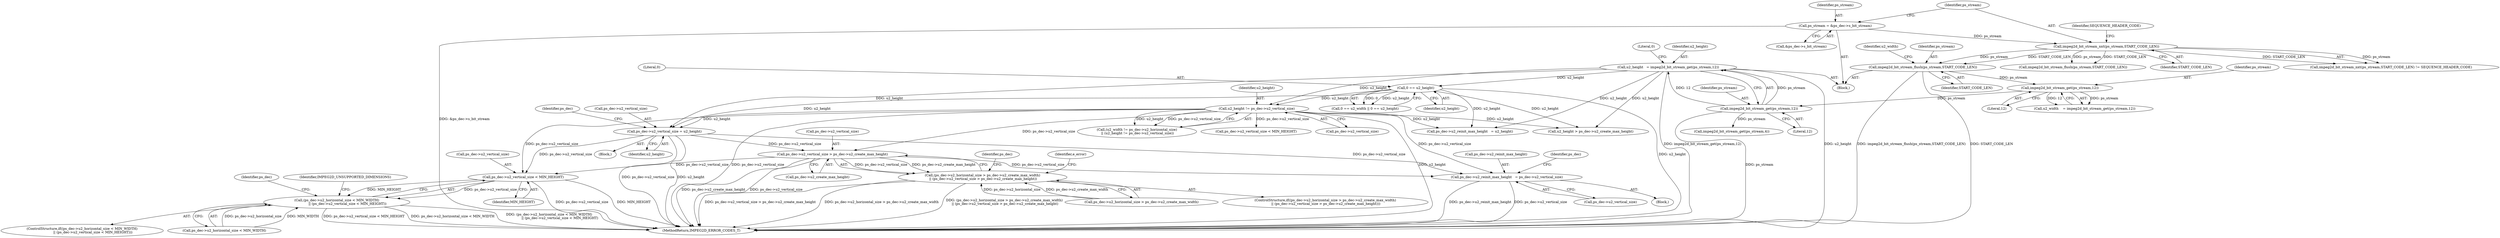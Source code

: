 digraph "0_Android_bef16671c891e16f25a7b174bc528eea109357be@API" {
"1000280" [label="(Call,ps_dec->u2_vertical_size > ps_dec->u2_create_max_height)"];
"1000183" [label="(Call,u2_height != ps_dec->u2_vertical_size)"];
"1000166" [label="(Call,0 == u2_height)"];
"1000156" [label="(Call,u2_height   = impeg2d_bit_stream_get(ps_stream,12))"];
"1000158" [label="(Call,impeg2d_bit_stream_get(ps_stream,12))"];
"1000153" [label="(Call,impeg2d_bit_stream_get(ps_stream,12))"];
"1000148" [label="(Call,impeg2d_bit_stream_flush(ps_stream,START_CODE_LEN))"];
"1000138" [label="(Call,impeg2d_bit_stream_nxt(ps_stream,START_CODE_LEN))"];
"1000128" [label="(Call,ps_stream = &ps_dec->s_bit_stream)"];
"1000201" [label="(Call,ps_dec->u2_vertical_size = u2_height)"];
"1000272" [label="(Call,(ps_dec->u2_horizontal_size > ps_dec->u2_create_max_width)\n || (ps_dec->u2_vertical_size > ps_dec->u2_create_max_height))"];
"1000292" [label="(Call,ps_dec->u2_reinit_max_height   = ps_dec->u2_vertical_size)"];
"1000315" [label="(Call,ps_dec->u2_vertical_size < MIN_HEIGHT)"];
"1000309" [label="(Call,(ps_dec->u2_horizontal_size < MIN_WIDTH)\n                    || (ps_dec->u2_vertical_size < MIN_HEIGHT))"];
"1000150" [label="(Identifier,START_CODE_LEN)"];
"1000312" [label="(Identifier,ps_dec)"];
"1000137" [label="(Call,impeg2d_bit_stream_nxt(ps_stream,START_CODE_LEN) != SEQUENCE_HEADER_CODE)"];
"1000227" [label="(Call,u2_height > ps_dec->u2_create_max_height)"];
"1000316" [label="(Call,ps_dec->u2_vertical_size)"];
"1000308" [label="(ControlStructure,if((ps_dec->u2_horizontal_size < MIN_WIDTH)\n                    || (ps_dec->u2_vertical_size < MIN_HEIGHT)))"];
"1000149" [label="(Identifier,ps_stream)"];
"1000141" [label="(Identifier,SEQUENCE_HEADER_CODE)"];
"1000151" [label="(Call,u2_width    = impeg2d_bit_stream_get(ps_stream,12))"];
"1000201" [label="(Call,ps_dec->u2_vertical_size = u2_height)"];
"1000162" [label="(Call,0 == u2_width || 0 == u2_height)"];
"1000126" [label="(Block,)"];
"1000167" [label="(Literal,0)"];
"1000160" [label="(Literal,12)"];
"1000153" [label="(Call,impeg2d_bit_stream_get(ps_stream,12))"];
"1000202" [label="(Call,ps_dec->u2_vertical_size)"];
"1000273" [label="(Call,ps_dec->u2_horizontal_size > ps_dec->u2_create_max_width)"];
"1000156" [label="(Call,u2_height   = impeg2d_bit_stream_get(ps_stream,12))"];
"1000129" [label="(Identifier,ps_stream)"];
"1000287" [label="(Block,)"];
"1000184" [label="(Identifier,u2_height)"];
"1000327" [label="(Call,impeg2d_bit_stream_get(ps_stream,4))"];
"1000164" [label="(Literal,0)"];
"1000152" [label="(Identifier,u2_width)"];
"1000309" [label="(Call,(ps_dec->u2_horizontal_size < MIN_WIDTH)\n                    || (ps_dec->u2_vertical_size < MIN_HEIGHT))"];
"1000177" [label="(Call,(u2_width != ps_dec->u2_horizontal_size)\n || (u2_height != ps_dec->u2_vertical_size))"];
"1000195" [label="(Block,)"];
"1000157" [label="(Identifier,u2_height)"];
"1000296" [label="(Call,ps_dec->u2_vertical_size)"];
"1000292" [label="(Call,ps_dec->u2_reinit_max_height   = ps_dec->u2_vertical_size)"];
"1000139" [label="(Identifier,ps_stream)"];
"1000275" [label="(Identifier,ps_dec)"];
"1000159" [label="(Identifier,ps_stream)"];
"1000257" [label="(Call,ps_dec->u2_vertical_size < MIN_HEIGHT)"];
"1000272" [label="(Call,(ps_dec->u2_horizontal_size > ps_dec->u2_create_max_width)\n || (ps_dec->u2_vertical_size > ps_dec->u2_create_max_height))"];
"1000284" [label="(Call,ps_dec->u2_create_max_height)"];
"1000143" [label="(Call,impeg2d_bit_stream_flush(ps_stream,START_CODE_LEN))"];
"1000310" [label="(Call,ps_dec->u2_horizontal_size < MIN_WIDTH)"];
"1000166" [label="(Call,0 == u2_height)"];
"1000293" [label="(Call,ps_dec->u2_reinit_max_height)"];
"1000148" [label="(Call,impeg2d_bit_stream_flush(ps_stream,START_CODE_LEN))"];
"1000155" [label="(Literal,12)"];
"1000183" [label="(Call,u2_height != ps_dec->u2_vertical_size)"];
"1000437" [label="(MethodReturn,IMPEG2D_ERROR_CODES_T)"];
"1000158" [label="(Call,impeg2d_bit_stream_get(ps_stream,12))"];
"1000138" [label="(Call,impeg2d_bit_stream_nxt(ps_stream,START_CODE_LEN))"];
"1000128" [label="(Call,ps_stream = &ps_dec->s_bit_stream)"];
"1000301" [label="(Identifier,ps_dec)"];
"1000319" [label="(Identifier,MIN_HEIGHT)"];
"1000271" [label="(ControlStructure,if((ps_dec->u2_horizontal_size > ps_dec->u2_create_max_width)\n || (ps_dec->u2_vertical_size > ps_dec->u2_create_max_height)))"];
"1000237" [label="(Call,ps_dec->u2_reinit_max_height   = u2_height)"];
"1000322" [label="(Identifier,IMPEG2D_UNSUPPORTED_DIMENSIONS)"];
"1000315" [label="(Call,ps_dec->u2_vertical_size < MIN_HEIGHT)"];
"1000154" [label="(Identifier,ps_stream)"];
"1000140" [label="(Identifier,START_CODE_LEN)"];
"1000205" [label="(Identifier,u2_height)"];
"1000280" [label="(Call,ps_dec->u2_vertical_size > ps_dec->u2_create_max_height)"];
"1000281" [label="(Call,ps_dec->u2_vertical_size)"];
"1000290" [label="(Identifier,e_error)"];
"1000325" [label="(Identifier,ps_dec)"];
"1000168" [label="(Identifier,u2_height)"];
"1000185" [label="(Call,ps_dec->u2_vertical_size)"];
"1000130" [label="(Call,&ps_dec->s_bit_stream)"];
"1000280" -> "1000272"  [label="AST: "];
"1000280" -> "1000284"  [label="CFG: "];
"1000281" -> "1000280"  [label="AST: "];
"1000284" -> "1000280"  [label="AST: "];
"1000272" -> "1000280"  [label="CFG: "];
"1000280" -> "1000437"  [label="DDG: ps_dec->u2_create_max_height"];
"1000280" -> "1000437"  [label="DDG: ps_dec->u2_vertical_size"];
"1000280" -> "1000272"  [label="DDG: ps_dec->u2_vertical_size"];
"1000280" -> "1000272"  [label="DDG: ps_dec->u2_create_max_height"];
"1000183" -> "1000280"  [label="DDG: ps_dec->u2_vertical_size"];
"1000201" -> "1000280"  [label="DDG: ps_dec->u2_vertical_size"];
"1000280" -> "1000292"  [label="DDG: ps_dec->u2_vertical_size"];
"1000280" -> "1000315"  [label="DDG: ps_dec->u2_vertical_size"];
"1000183" -> "1000177"  [label="AST: "];
"1000183" -> "1000185"  [label="CFG: "];
"1000184" -> "1000183"  [label="AST: "];
"1000185" -> "1000183"  [label="AST: "];
"1000177" -> "1000183"  [label="CFG: "];
"1000183" -> "1000437"  [label="DDG: ps_dec->u2_vertical_size"];
"1000183" -> "1000437"  [label="DDG: u2_height"];
"1000183" -> "1000177"  [label="DDG: u2_height"];
"1000183" -> "1000177"  [label="DDG: ps_dec->u2_vertical_size"];
"1000166" -> "1000183"  [label="DDG: u2_height"];
"1000156" -> "1000183"  [label="DDG: u2_height"];
"1000183" -> "1000201"  [label="DDG: u2_height"];
"1000183" -> "1000227"  [label="DDG: u2_height"];
"1000183" -> "1000237"  [label="DDG: u2_height"];
"1000183" -> "1000257"  [label="DDG: ps_dec->u2_vertical_size"];
"1000183" -> "1000292"  [label="DDG: ps_dec->u2_vertical_size"];
"1000183" -> "1000315"  [label="DDG: ps_dec->u2_vertical_size"];
"1000166" -> "1000162"  [label="AST: "];
"1000166" -> "1000168"  [label="CFG: "];
"1000167" -> "1000166"  [label="AST: "];
"1000168" -> "1000166"  [label="AST: "];
"1000162" -> "1000166"  [label="CFG: "];
"1000166" -> "1000437"  [label="DDG: u2_height"];
"1000166" -> "1000162"  [label="DDG: 0"];
"1000166" -> "1000162"  [label="DDG: u2_height"];
"1000156" -> "1000166"  [label="DDG: u2_height"];
"1000166" -> "1000201"  [label="DDG: u2_height"];
"1000166" -> "1000227"  [label="DDG: u2_height"];
"1000166" -> "1000237"  [label="DDG: u2_height"];
"1000156" -> "1000126"  [label="AST: "];
"1000156" -> "1000158"  [label="CFG: "];
"1000157" -> "1000156"  [label="AST: "];
"1000158" -> "1000156"  [label="AST: "];
"1000164" -> "1000156"  [label="CFG: "];
"1000156" -> "1000437"  [label="DDG: u2_height"];
"1000156" -> "1000437"  [label="DDG: impeg2d_bit_stream_get(ps_stream,12)"];
"1000158" -> "1000156"  [label="DDG: ps_stream"];
"1000158" -> "1000156"  [label="DDG: 12"];
"1000156" -> "1000201"  [label="DDG: u2_height"];
"1000156" -> "1000227"  [label="DDG: u2_height"];
"1000156" -> "1000237"  [label="DDG: u2_height"];
"1000158" -> "1000160"  [label="CFG: "];
"1000159" -> "1000158"  [label="AST: "];
"1000160" -> "1000158"  [label="AST: "];
"1000158" -> "1000437"  [label="DDG: ps_stream"];
"1000153" -> "1000158"  [label="DDG: ps_stream"];
"1000158" -> "1000327"  [label="DDG: ps_stream"];
"1000153" -> "1000151"  [label="AST: "];
"1000153" -> "1000155"  [label="CFG: "];
"1000154" -> "1000153"  [label="AST: "];
"1000155" -> "1000153"  [label="AST: "];
"1000151" -> "1000153"  [label="CFG: "];
"1000153" -> "1000151"  [label="DDG: ps_stream"];
"1000153" -> "1000151"  [label="DDG: 12"];
"1000148" -> "1000153"  [label="DDG: ps_stream"];
"1000148" -> "1000126"  [label="AST: "];
"1000148" -> "1000150"  [label="CFG: "];
"1000149" -> "1000148"  [label="AST: "];
"1000150" -> "1000148"  [label="AST: "];
"1000152" -> "1000148"  [label="CFG: "];
"1000148" -> "1000437"  [label="DDG: impeg2d_bit_stream_flush(ps_stream,START_CODE_LEN)"];
"1000148" -> "1000437"  [label="DDG: START_CODE_LEN"];
"1000138" -> "1000148"  [label="DDG: ps_stream"];
"1000138" -> "1000148"  [label="DDG: START_CODE_LEN"];
"1000138" -> "1000137"  [label="AST: "];
"1000138" -> "1000140"  [label="CFG: "];
"1000139" -> "1000138"  [label="AST: "];
"1000140" -> "1000138"  [label="AST: "];
"1000141" -> "1000138"  [label="CFG: "];
"1000138" -> "1000137"  [label="DDG: ps_stream"];
"1000138" -> "1000137"  [label="DDG: START_CODE_LEN"];
"1000128" -> "1000138"  [label="DDG: ps_stream"];
"1000138" -> "1000143"  [label="DDG: ps_stream"];
"1000138" -> "1000143"  [label="DDG: START_CODE_LEN"];
"1000128" -> "1000126"  [label="AST: "];
"1000128" -> "1000130"  [label="CFG: "];
"1000129" -> "1000128"  [label="AST: "];
"1000130" -> "1000128"  [label="AST: "];
"1000139" -> "1000128"  [label="CFG: "];
"1000128" -> "1000437"  [label="DDG: &ps_dec->s_bit_stream"];
"1000201" -> "1000195"  [label="AST: "];
"1000201" -> "1000205"  [label="CFG: "];
"1000202" -> "1000201"  [label="AST: "];
"1000205" -> "1000201"  [label="AST: "];
"1000275" -> "1000201"  [label="CFG: "];
"1000201" -> "1000437"  [label="DDG: u2_height"];
"1000201" -> "1000437"  [label="DDG: ps_dec->u2_vertical_size"];
"1000201" -> "1000292"  [label="DDG: ps_dec->u2_vertical_size"];
"1000201" -> "1000315"  [label="DDG: ps_dec->u2_vertical_size"];
"1000272" -> "1000271"  [label="AST: "];
"1000272" -> "1000273"  [label="CFG: "];
"1000273" -> "1000272"  [label="AST: "];
"1000290" -> "1000272"  [label="CFG: "];
"1000312" -> "1000272"  [label="CFG: "];
"1000272" -> "1000437"  [label="DDG: ps_dec->u2_vertical_size > ps_dec->u2_create_max_height"];
"1000272" -> "1000437"  [label="DDG: ps_dec->u2_horizontal_size > ps_dec->u2_create_max_width"];
"1000272" -> "1000437"  [label="DDG: (ps_dec->u2_horizontal_size > ps_dec->u2_create_max_width)\n || (ps_dec->u2_vertical_size > ps_dec->u2_create_max_height)"];
"1000273" -> "1000272"  [label="DDG: ps_dec->u2_horizontal_size"];
"1000273" -> "1000272"  [label="DDG: ps_dec->u2_create_max_width"];
"1000292" -> "1000287"  [label="AST: "];
"1000292" -> "1000296"  [label="CFG: "];
"1000293" -> "1000292"  [label="AST: "];
"1000296" -> "1000292"  [label="AST: "];
"1000301" -> "1000292"  [label="CFG: "];
"1000292" -> "1000437"  [label="DDG: ps_dec->u2_reinit_max_height"];
"1000292" -> "1000437"  [label="DDG: ps_dec->u2_vertical_size"];
"1000315" -> "1000309"  [label="AST: "];
"1000315" -> "1000319"  [label="CFG: "];
"1000316" -> "1000315"  [label="AST: "];
"1000319" -> "1000315"  [label="AST: "];
"1000309" -> "1000315"  [label="CFG: "];
"1000315" -> "1000437"  [label="DDG: ps_dec->u2_vertical_size"];
"1000315" -> "1000437"  [label="DDG: MIN_HEIGHT"];
"1000315" -> "1000309"  [label="DDG: ps_dec->u2_vertical_size"];
"1000315" -> "1000309"  [label="DDG: MIN_HEIGHT"];
"1000309" -> "1000308"  [label="AST: "];
"1000309" -> "1000310"  [label="CFG: "];
"1000310" -> "1000309"  [label="AST: "];
"1000322" -> "1000309"  [label="CFG: "];
"1000325" -> "1000309"  [label="CFG: "];
"1000309" -> "1000437"  [label="DDG: ps_dec->u2_horizontal_size < MIN_WIDTH"];
"1000309" -> "1000437"  [label="DDG: (ps_dec->u2_horizontal_size < MIN_WIDTH)\n                    || (ps_dec->u2_vertical_size < MIN_HEIGHT)"];
"1000309" -> "1000437"  [label="DDG: ps_dec->u2_vertical_size < MIN_HEIGHT"];
"1000310" -> "1000309"  [label="DDG: ps_dec->u2_horizontal_size"];
"1000310" -> "1000309"  [label="DDG: MIN_WIDTH"];
}
